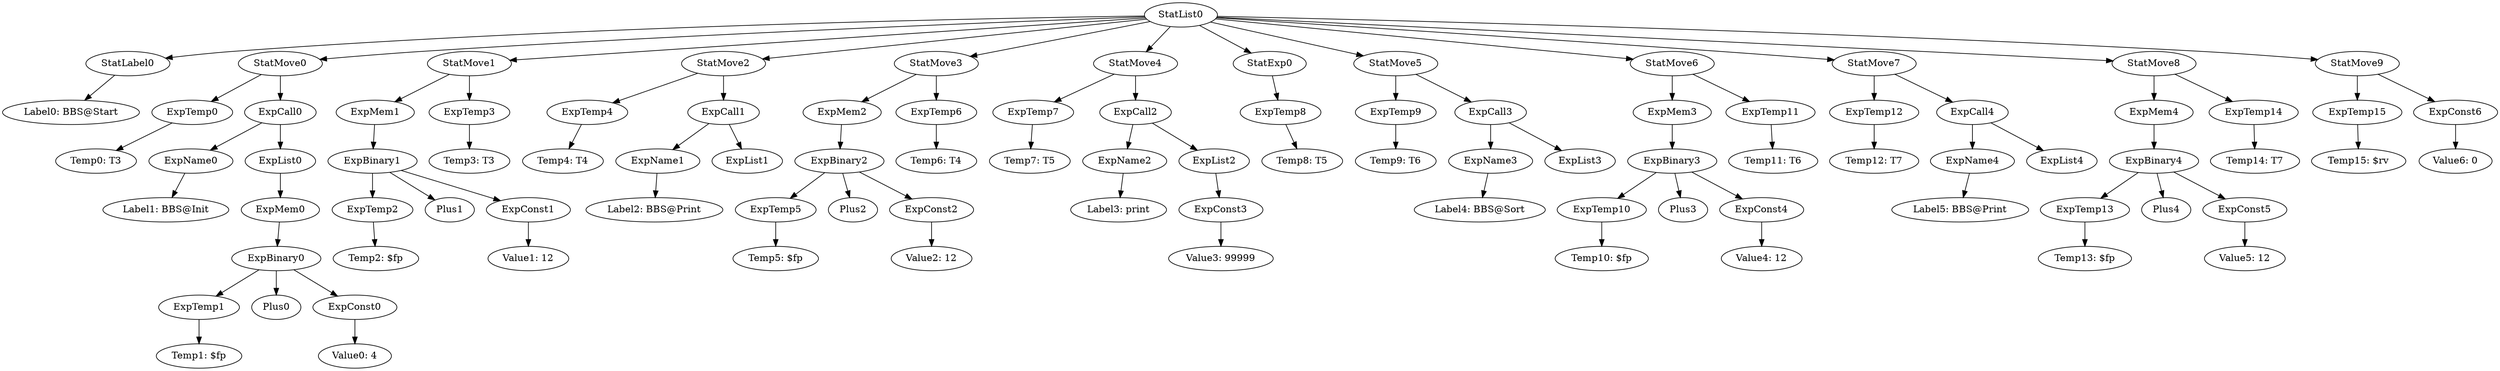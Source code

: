 digraph {
	ordering = out;
	StatMove9 -> ExpTemp15;
	StatMove9 -> ExpConst6;
	ExpTemp14 -> "Temp14: T7";
	ExpTemp13 -> "Temp13: $fp";
	ExpCall4 -> ExpName4;
	ExpCall4 -> ExpList4;
	ExpMem4 -> ExpBinary4;
	ExpName4 -> "Label5: BBS@Print";
	StatMove7 -> ExpTemp12;
	StatMove7 -> ExpCall4;
	ExpTemp5 -> "Temp5: $fp";
	ExpTemp1 -> "Temp1: $fp";
	ExpName2 -> "Label3: print";
	ExpTemp3 -> "Temp3: T3";
	ExpTemp15 -> "Temp15: $rv";
	ExpName1 -> "Label2: BBS@Print";
	StatMove1 -> ExpMem1;
	StatMove1 -> ExpTemp3;
	ExpTemp8 -> "Temp8: T5";
	ExpConst1 -> "Value1: 12";
	ExpConst5 -> "Value5: 12";
	StatMove5 -> ExpTemp9;
	StatMove5 -> ExpCall3;
	StatMove2 -> ExpTemp4;
	StatMove2 -> ExpCall1;
	ExpTemp2 -> "Temp2: $fp";
	ExpTemp10 -> "Temp10: $fp";
	ExpCall1 -> ExpName1;
	ExpCall1 -> ExpList1;
	ExpList0 -> ExpMem0;
	StatMove8 -> ExpMem4;
	StatMove8 -> ExpTemp14;
	StatMove0 -> ExpTemp0;
	StatMove0 -> ExpCall0;
	ExpBinary0 -> ExpTemp1;
	ExpBinary0 -> Plus0;
	ExpBinary0 -> ExpConst0;
	StatList0 -> StatLabel0;
	StatList0 -> StatMove0;
	StatList0 -> StatMove1;
	StatList0 -> StatMove2;
	StatList0 -> StatMove3;
	StatList0 -> StatMove4;
	StatList0 -> StatExp0;
	StatList0 -> StatMove5;
	StatList0 -> StatMove6;
	StatList0 -> StatMove7;
	StatList0 -> StatMove8;
	StatList0 -> StatMove9;
	ExpConst6 -> "Value6: 0";
	ExpMem1 -> ExpBinary1;
	ExpBinary4 -> ExpTemp13;
	ExpBinary4 -> Plus4;
	ExpBinary4 -> ExpConst5;
	ExpConst0 -> "Value0: 4";
	ExpName0 -> "Label1: BBS@Init";
	ExpTemp4 -> "Temp4: T4";
	ExpTemp0 -> "Temp0: T3";
	ExpTemp7 -> "Temp7: T5";
	ExpCall0 -> ExpName0;
	ExpCall0 -> ExpList0;
	ExpTemp12 -> "Temp12: T7";
	ExpMem2 -> ExpBinary2;
	ExpCall3 -> ExpName3;
	ExpCall3 -> ExpList3;
	ExpBinary1 -> ExpTemp2;
	ExpBinary1 -> Plus1;
	ExpBinary1 -> ExpConst1;
	ExpMem0 -> ExpBinary0;
	StatMove4 -> ExpTemp7;
	StatMove4 -> ExpCall2;
	StatLabel0 -> "Label0: BBS@Start";
	ExpBinary2 -> ExpTemp5;
	ExpBinary2 -> Plus2;
	ExpBinary2 -> ExpConst2;
	ExpCall2 -> ExpName2;
	ExpCall2 -> ExpList2;
	StatMove3 -> ExpMem2;
	StatMove3 -> ExpTemp6;
	ExpConst3 -> "Value3: 99999";
	ExpList2 -> ExpConst3;
	ExpTemp11 -> "Temp11: T6";
	StatExp0 -> ExpTemp8;
	ExpConst4 -> "Value4: 12";
	ExpTemp9 -> "Temp9: T6";
	ExpName3 -> "Label4: BBS@Sort";
	ExpConst2 -> "Value2: 12";
	ExpBinary3 -> ExpTemp10;
	ExpBinary3 -> Plus3;
	ExpBinary3 -> ExpConst4;
	ExpMem3 -> ExpBinary3;
	ExpTemp6 -> "Temp6: T4";
	StatMove6 -> ExpMem3;
	StatMove6 -> ExpTemp11;
}

